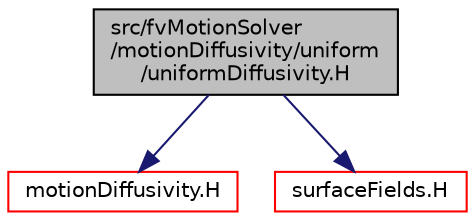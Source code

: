 digraph "src/fvMotionSolver/motionDiffusivity/uniform/uniformDiffusivity.H"
{
  bgcolor="transparent";
  edge [fontname="Helvetica",fontsize="10",labelfontname="Helvetica",labelfontsize="10"];
  node [fontname="Helvetica",fontsize="10",shape=record];
  Node0 [label="src/fvMotionSolver\l/motionDiffusivity/uniform\l/uniformDiffusivity.H",height=0.2,width=0.4,color="black", fillcolor="grey75", style="filled", fontcolor="black"];
  Node0 -> Node1 [color="midnightblue",fontsize="10",style="solid",fontname="Helvetica"];
  Node1 [label="motionDiffusivity.H",height=0.2,width=0.4,color="red",URL="$a05153.html"];
  Node0 -> Node284 [color="midnightblue",fontsize="10",style="solid",fontname="Helvetica"];
  Node284 [label="surfaceFields.H",height=0.2,width=0.4,color="red",URL="$a02897.html",tooltip="Foam::surfaceFields. "];
}

